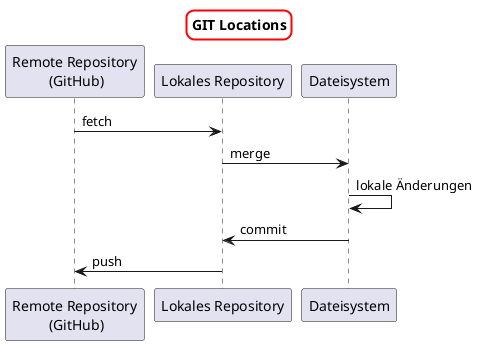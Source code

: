 @startuml
skinparam titleBorderRoundCorner 15
skinparam titleBorderThickness 2
skinparam titleBorderColor red
title GIT Locations

"Remote Repository\n (GitHub)" -> "Lokales Repository" : fetch
"Lokales Repository" -> "Dateisystem" : merge
"Dateisystem" -> "Dateisystem" : lokale Änderungen
"Dateisystem" -> "Lokales Repository" : commit
"Lokales Repository" -> "Remote Repository\n (GitHub)" : push
@enduml

